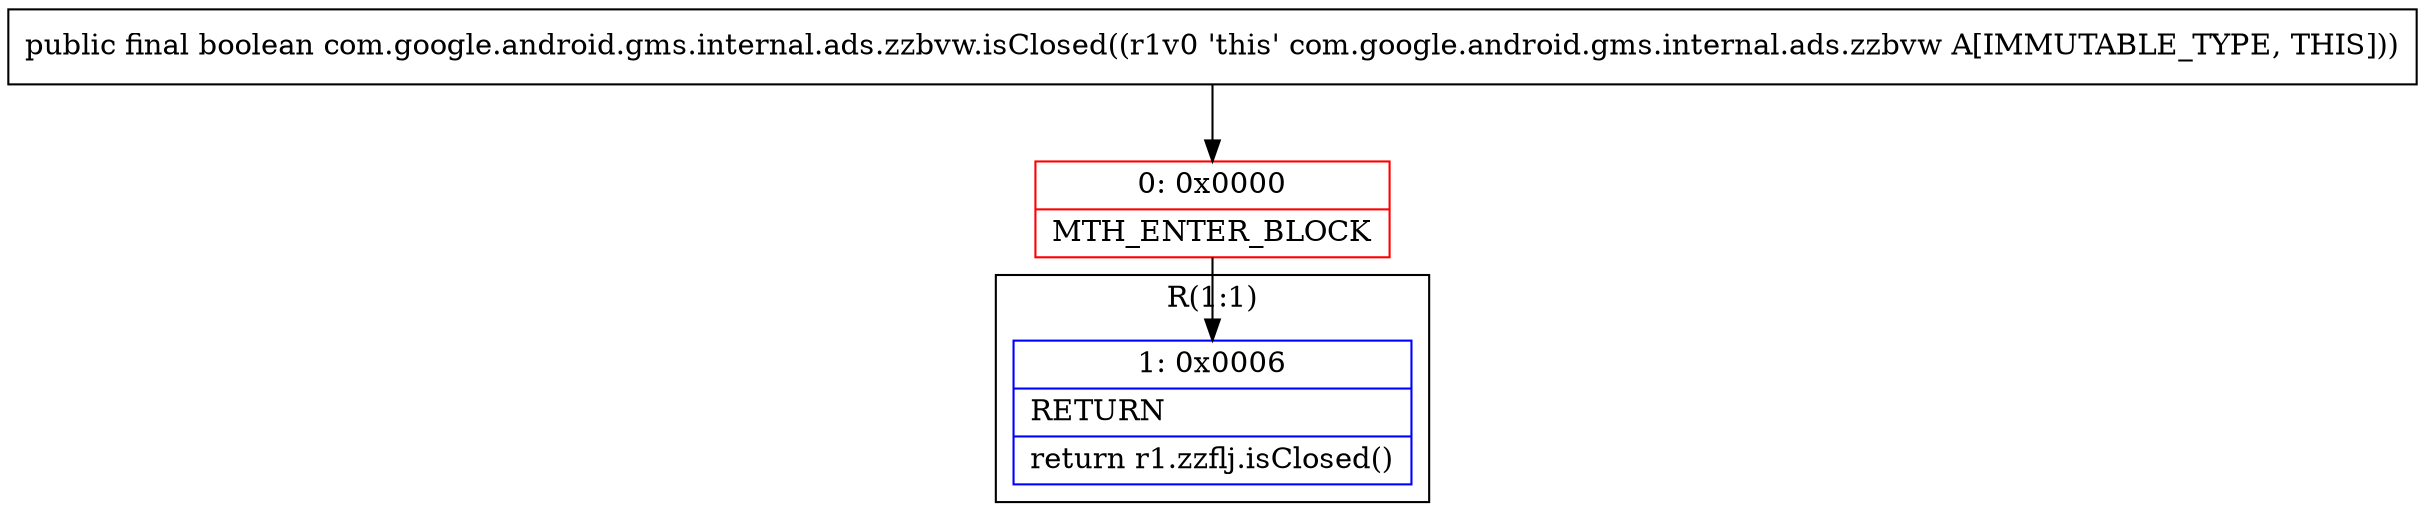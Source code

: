digraph "CFG forcom.google.android.gms.internal.ads.zzbvw.isClosed()Z" {
subgraph cluster_Region_964898848 {
label = "R(1:1)";
node [shape=record,color=blue];
Node_1 [shape=record,label="{1\:\ 0x0006|RETURN\l|return r1.zzflj.isClosed()\l}"];
}
Node_0 [shape=record,color=red,label="{0\:\ 0x0000|MTH_ENTER_BLOCK\l}"];
MethodNode[shape=record,label="{public final boolean com.google.android.gms.internal.ads.zzbvw.isClosed((r1v0 'this' com.google.android.gms.internal.ads.zzbvw A[IMMUTABLE_TYPE, THIS])) }"];
MethodNode -> Node_0;
Node_0 -> Node_1;
}

